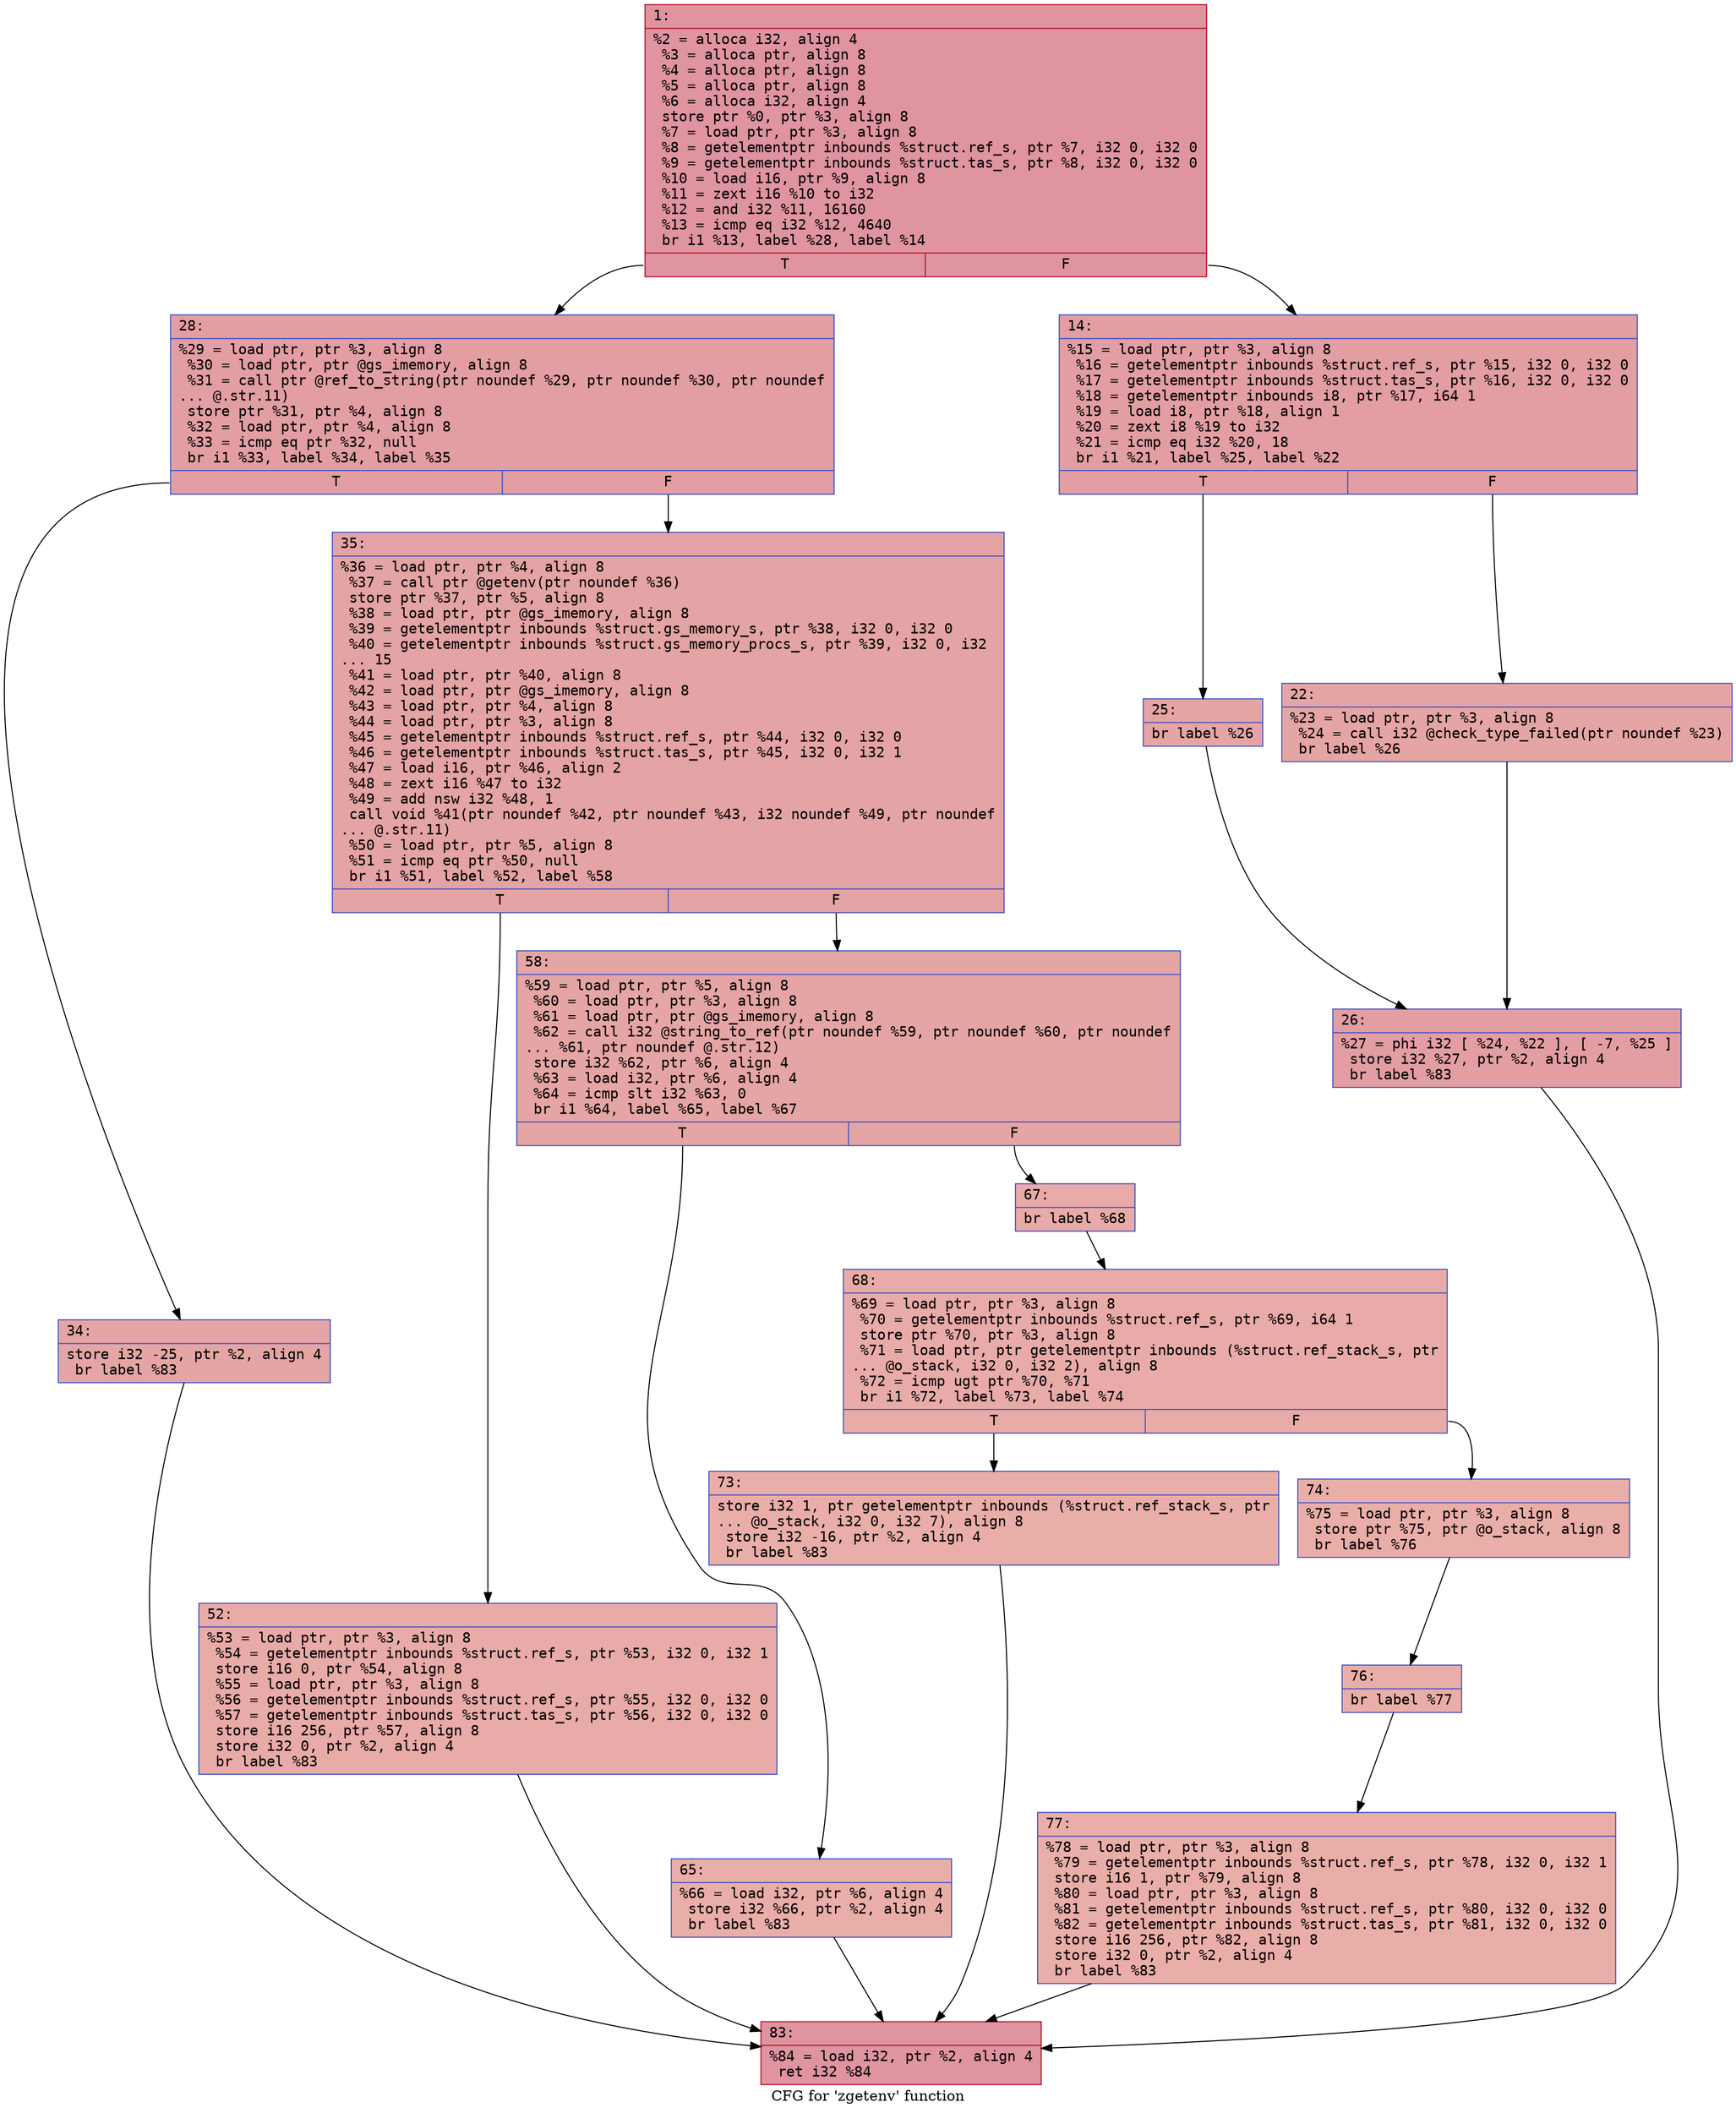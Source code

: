 digraph "CFG for 'zgetenv' function" {
	label="CFG for 'zgetenv' function";

	Node0x6000020ff430 [shape=record,color="#b70d28ff", style=filled, fillcolor="#b70d2870" fontname="Courier",label="{1:\l|  %2 = alloca i32, align 4\l  %3 = alloca ptr, align 8\l  %4 = alloca ptr, align 8\l  %5 = alloca ptr, align 8\l  %6 = alloca i32, align 4\l  store ptr %0, ptr %3, align 8\l  %7 = load ptr, ptr %3, align 8\l  %8 = getelementptr inbounds %struct.ref_s, ptr %7, i32 0, i32 0\l  %9 = getelementptr inbounds %struct.tas_s, ptr %8, i32 0, i32 0\l  %10 = load i16, ptr %9, align 8\l  %11 = zext i16 %10 to i32\l  %12 = and i32 %11, 16160\l  %13 = icmp eq i32 %12, 4640\l  br i1 %13, label %28, label %14\l|{<s0>T|<s1>F}}"];
	Node0x6000020ff430:s0 -> Node0x6000020ff6b0[tooltip="1 -> 28\nProbability 50.00%" ];
	Node0x6000020ff430:s1 -> Node0x6000020ff570[tooltip="1 -> 14\nProbability 50.00%" ];
	Node0x6000020ff570 [shape=record,color="#3d50c3ff", style=filled, fillcolor="#be242e70" fontname="Courier",label="{14:\l|  %15 = load ptr, ptr %3, align 8\l  %16 = getelementptr inbounds %struct.ref_s, ptr %15, i32 0, i32 0\l  %17 = getelementptr inbounds %struct.tas_s, ptr %16, i32 0, i32 0\l  %18 = getelementptr inbounds i8, ptr %17, i64 1\l  %19 = load i8, ptr %18, align 1\l  %20 = zext i8 %19 to i32\l  %21 = icmp eq i32 %20, 18\l  br i1 %21, label %25, label %22\l|{<s0>T|<s1>F}}"];
	Node0x6000020ff570:s0 -> Node0x6000020ff610[tooltip="14 -> 25\nProbability 50.00%" ];
	Node0x6000020ff570:s1 -> Node0x6000020ff5c0[tooltip="14 -> 22\nProbability 50.00%" ];
	Node0x6000020ff5c0 [shape=record,color="#3d50c3ff", style=filled, fillcolor="#c5333470" fontname="Courier",label="{22:\l|  %23 = load ptr, ptr %3, align 8\l  %24 = call i32 @check_type_failed(ptr noundef %23)\l  br label %26\l}"];
	Node0x6000020ff5c0 -> Node0x6000020ff660[tooltip="22 -> 26\nProbability 100.00%" ];
	Node0x6000020ff610 [shape=record,color="#3d50c3ff", style=filled, fillcolor="#c5333470" fontname="Courier",label="{25:\l|  br label %26\l}"];
	Node0x6000020ff610 -> Node0x6000020ff660[tooltip="25 -> 26\nProbability 100.00%" ];
	Node0x6000020ff660 [shape=record,color="#3d50c3ff", style=filled, fillcolor="#be242e70" fontname="Courier",label="{26:\l|  %27 = phi i32 [ %24, %22 ], [ -7, %25 ]\l  store i32 %27, ptr %2, align 4\l  br label %83\l}"];
	Node0x6000020ff660 -> Node0x6000020ffa70[tooltip="26 -> 83\nProbability 100.00%" ];
	Node0x6000020ff6b0 [shape=record,color="#3d50c3ff", style=filled, fillcolor="#be242e70" fontname="Courier",label="{28:\l|  %29 = load ptr, ptr %3, align 8\l  %30 = load ptr, ptr @gs_imemory, align 8\l  %31 = call ptr @ref_to_string(ptr noundef %29, ptr noundef %30, ptr noundef\l... @.str.11)\l  store ptr %31, ptr %4, align 8\l  %32 = load ptr, ptr %4, align 8\l  %33 = icmp eq ptr %32, null\l  br i1 %33, label %34, label %35\l|{<s0>T|<s1>F}}"];
	Node0x6000020ff6b0:s0 -> Node0x6000020ff700[tooltip="28 -> 34\nProbability 37.50%" ];
	Node0x6000020ff6b0:s1 -> Node0x6000020ff750[tooltip="28 -> 35\nProbability 62.50%" ];
	Node0x6000020ff700 [shape=record,color="#3d50c3ff", style=filled, fillcolor="#c5333470" fontname="Courier",label="{34:\l|  store i32 -25, ptr %2, align 4\l  br label %83\l}"];
	Node0x6000020ff700 -> Node0x6000020ffa70[tooltip="34 -> 83\nProbability 100.00%" ];
	Node0x6000020ff750 [shape=record,color="#3d50c3ff", style=filled, fillcolor="#c32e3170" fontname="Courier",label="{35:\l|  %36 = load ptr, ptr %4, align 8\l  %37 = call ptr @getenv(ptr noundef %36)\l  store ptr %37, ptr %5, align 8\l  %38 = load ptr, ptr @gs_imemory, align 8\l  %39 = getelementptr inbounds %struct.gs_memory_s, ptr %38, i32 0, i32 0\l  %40 = getelementptr inbounds %struct.gs_memory_procs_s, ptr %39, i32 0, i32\l... 15\l  %41 = load ptr, ptr %40, align 8\l  %42 = load ptr, ptr @gs_imemory, align 8\l  %43 = load ptr, ptr %4, align 8\l  %44 = load ptr, ptr %3, align 8\l  %45 = getelementptr inbounds %struct.ref_s, ptr %44, i32 0, i32 0\l  %46 = getelementptr inbounds %struct.tas_s, ptr %45, i32 0, i32 1\l  %47 = load i16, ptr %46, align 2\l  %48 = zext i16 %47 to i32\l  %49 = add nsw i32 %48, 1\l  call void %41(ptr noundef %42, ptr noundef %43, i32 noundef %49, ptr noundef\l... @.str.11)\l  %50 = load ptr, ptr %5, align 8\l  %51 = icmp eq ptr %50, null\l  br i1 %51, label %52, label %58\l|{<s0>T|<s1>F}}"];
	Node0x6000020ff750:s0 -> Node0x6000020ff7a0[tooltip="35 -> 52\nProbability 37.50%" ];
	Node0x6000020ff750:s1 -> Node0x6000020ff7f0[tooltip="35 -> 58\nProbability 62.50%" ];
	Node0x6000020ff7a0 [shape=record,color="#3d50c3ff", style=filled, fillcolor="#cc403a70" fontname="Courier",label="{52:\l|  %53 = load ptr, ptr %3, align 8\l  %54 = getelementptr inbounds %struct.ref_s, ptr %53, i32 0, i32 1\l  store i16 0, ptr %54, align 8\l  %55 = load ptr, ptr %3, align 8\l  %56 = getelementptr inbounds %struct.ref_s, ptr %55, i32 0, i32 0\l  %57 = getelementptr inbounds %struct.tas_s, ptr %56, i32 0, i32 0\l  store i16 256, ptr %57, align 8\l  store i32 0, ptr %2, align 4\l  br label %83\l}"];
	Node0x6000020ff7a0 -> Node0x6000020ffa70[tooltip="52 -> 83\nProbability 100.00%" ];
	Node0x6000020ff7f0 [shape=record,color="#3d50c3ff", style=filled, fillcolor="#c5333470" fontname="Courier",label="{58:\l|  %59 = load ptr, ptr %5, align 8\l  %60 = load ptr, ptr %3, align 8\l  %61 = load ptr, ptr @gs_imemory, align 8\l  %62 = call i32 @string_to_ref(ptr noundef %59, ptr noundef %60, ptr noundef\l... %61, ptr noundef @.str.12)\l  store i32 %62, ptr %6, align 4\l  %63 = load i32, ptr %6, align 4\l  %64 = icmp slt i32 %63, 0\l  br i1 %64, label %65, label %67\l|{<s0>T|<s1>F}}"];
	Node0x6000020ff7f0:s0 -> Node0x6000020ff840[tooltip="58 -> 65\nProbability 37.50%" ];
	Node0x6000020ff7f0:s1 -> Node0x6000020ff890[tooltip="58 -> 67\nProbability 62.50%" ];
	Node0x6000020ff840 [shape=record,color="#3d50c3ff", style=filled, fillcolor="#d0473d70" fontname="Courier",label="{65:\l|  %66 = load i32, ptr %6, align 4\l  store i32 %66, ptr %2, align 4\l  br label %83\l}"];
	Node0x6000020ff840 -> Node0x6000020ffa70[tooltip="65 -> 83\nProbability 100.00%" ];
	Node0x6000020ff890 [shape=record,color="#3d50c3ff", style=filled, fillcolor="#cc403a70" fontname="Courier",label="{67:\l|  br label %68\l}"];
	Node0x6000020ff890 -> Node0x6000020ff8e0[tooltip="67 -> 68\nProbability 100.00%" ];
	Node0x6000020ff8e0 [shape=record,color="#3d50c3ff", style=filled, fillcolor="#cc403a70" fontname="Courier",label="{68:\l|  %69 = load ptr, ptr %3, align 8\l  %70 = getelementptr inbounds %struct.ref_s, ptr %69, i64 1\l  store ptr %70, ptr %3, align 8\l  %71 = load ptr, ptr getelementptr inbounds (%struct.ref_stack_s, ptr\l... @o_stack, i32 0, i32 2), align 8\l  %72 = icmp ugt ptr %70, %71\l  br i1 %72, label %73, label %74\l|{<s0>T|<s1>F}}"];
	Node0x6000020ff8e0:s0 -> Node0x6000020ff930[tooltip="68 -> 73\nProbability 50.00%" ];
	Node0x6000020ff8e0:s1 -> Node0x6000020ff980[tooltip="68 -> 74\nProbability 50.00%" ];
	Node0x6000020ff930 [shape=record,color="#3d50c3ff", style=filled, fillcolor="#d0473d70" fontname="Courier",label="{73:\l|  store i32 1, ptr getelementptr inbounds (%struct.ref_stack_s, ptr\l... @o_stack, i32 0, i32 7), align 8\l  store i32 -16, ptr %2, align 4\l  br label %83\l}"];
	Node0x6000020ff930 -> Node0x6000020ffa70[tooltip="73 -> 83\nProbability 100.00%" ];
	Node0x6000020ff980 [shape=record,color="#3d50c3ff", style=filled, fillcolor="#d0473d70" fontname="Courier",label="{74:\l|  %75 = load ptr, ptr %3, align 8\l  store ptr %75, ptr @o_stack, align 8\l  br label %76\l}"];
	Node0x6000020ff980 -> Node0x6000020ff9d0[tooltip="74 -> 76\nProbability 100.00%" ];
	Node0x6000020ff9d0 [shape=record,color="#3d50c3ff", style=filled, fillcolor="#d0473d70" fontname="Courier",label="{76:\l|  br label %77\l}"];
	Node0x6000020ff9d0 -> Node0x6000020ffa20[tooltip="76 -> 77\nProbability 100.00%" ];
	Node0x6000020ffa20 [shape=record,color="#3d50c3ff", style=filled, fillcolor="#d0473d70" fontname="Courier",label="{77:\l|  %78 = load ptr, ptr %3, align 8\l  %79 = getelementptr inbounds %struct.ref_s, ptr %78, i32 0, i32 1\l  store i16 1, ptr %79, align 8\l  %80 = load ptr, ptr %3, align 8\l  %81 = getelementptr inbounds %struct.ref_s, ptr %80, i32 0, i32 0\l  %82 = getelementptr inbounds %struct.tas_s, ptr %81, i32 0, i32 0\l  store i16 256, ptr %82, align 8\l  store i32 0, ptr %2, align 4\l  br label %83\l}"];
	Node0x6000020ffa20 -> Node0x6000020ffa70[tooltip="77 -> 83\nProbability 100.00%" ];
	Node0x6000020ffa70 [shape=record,color="#b70d28ff", style=filled, fillcolor="#b70d2870" fontname="Courier",label="{83:\l|  %84 = load i32, ptr %2, align 4\l  ret i32 %84\l}"];
}
